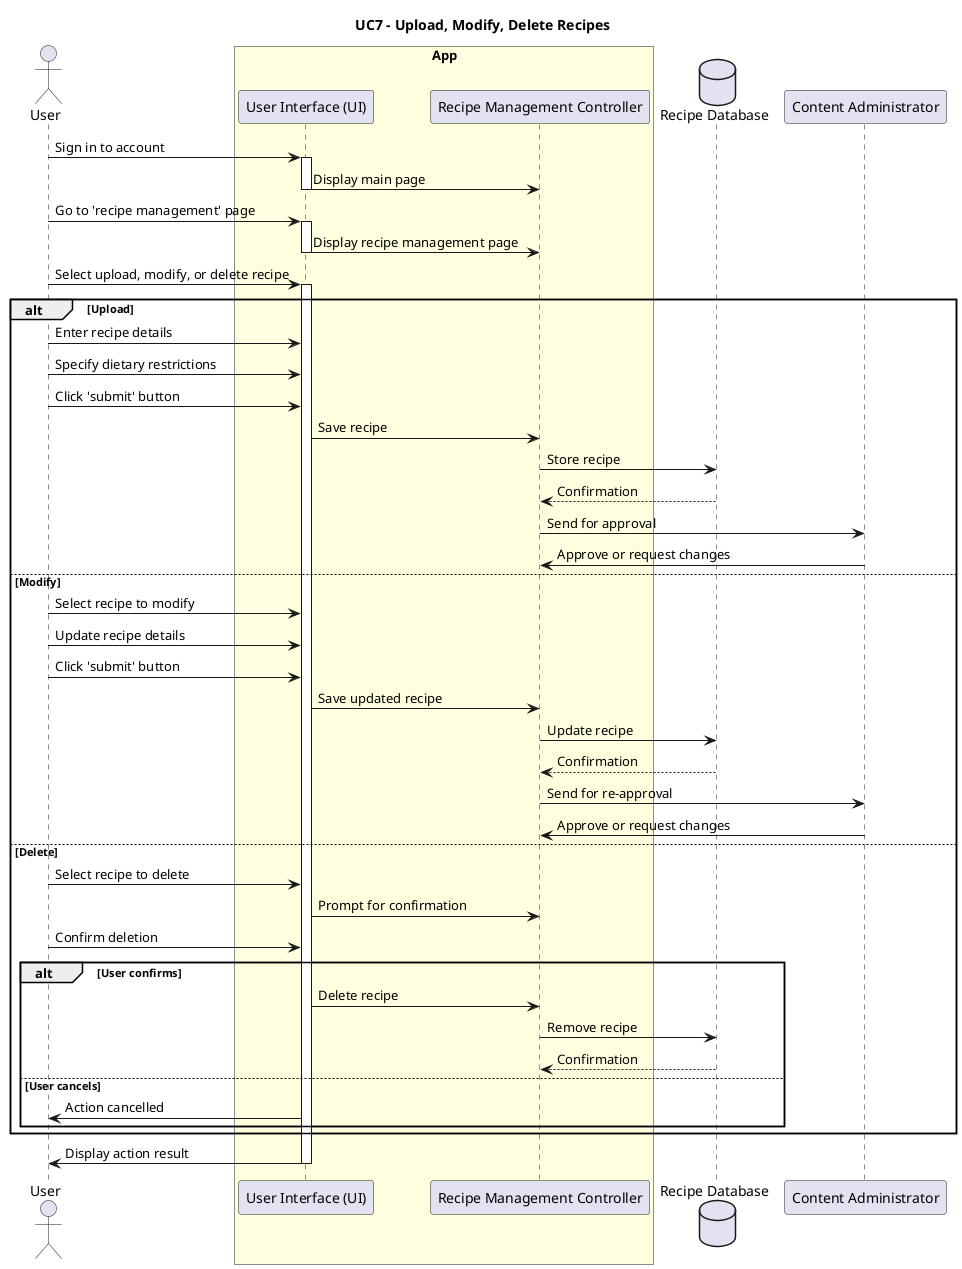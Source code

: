 @startuml
title: UC7 - Upload, Modify, Delete Recipes

actor "User" as user

box "App" #LightYellow
  participant "User Interface (UI)" as ui
  participant "Recipe Management Controller" as rmc
end box

database "Recipe Database" as RB
participant "Content Administrator" as ca

user -> ui: Sign in to account
activate ui
ui -> rmc: Display main page
deactivate ui

user -> ui: Go to 'recipe management' page
activate ui
ui -> rmc: Display recipe management page
deactivate ui

user -> ui: Select upload, modify, or delete recipe
activate ui

alt Upload
  user -> ui: Enter recipe details
  user -> ui: Specify dietary restrictions
  user -> ui: Click 'submit' button
  ui -> rmc: Save recipe
  rmc -> RB: Store recipe
  RB --> rmc: Confirmation
  deactivate RB
  rmc -> ca: Send for approval
  ca -> rmc: Approve or request changes
else Modify
  user -> ui: Select recipe to modify
  user -> ui: Update recipe details
  user -> ui: Click 'submit' button
  ui -> rmc: Save updated recipe
  rmc -> RB: Update recipe
  RB --> rmc: Confirmation
  deactivate RB
  rmc -> ca: Send for re-approval
  ca -> rmc: Approve or request changes
else Delete
  user -> ui: Select recipe to delete
  ui -> rmc: Prompt for confirmation
  user -> ui: Confirm deletion
  alt User confirms
	ui -> rmc: Delete recipe
	rmc -> RB: Remove recipe
	RB --> rmc: Confirmation
	deactivate RB
  else User cancels
	ui -> user: Action cancelled
  end
end
ui -> user: Display action result
deactivate ui

@enduml
